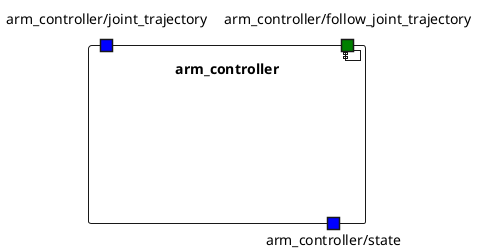 @startuml

/'SUBSYSTEMS'/

  component arm_controller {

/' PORTS DEFINED AS AVAILABLE IN THE ROSSYSTEM FILE '/
    portin arm_controller.arm_controller_joint_trajectory as "arm_controller/joint_trajectory" #blue
    portin arm_controller.arm_controller_follow_joint_trajectory as "arm_controller/follow_joint_trajectory" #green
    portout arm_controller.arm_controller_state as "arm_controller/state" #blue

/' PORTS FROM THE ORIGINAL NODE '/
  }


@enduml
